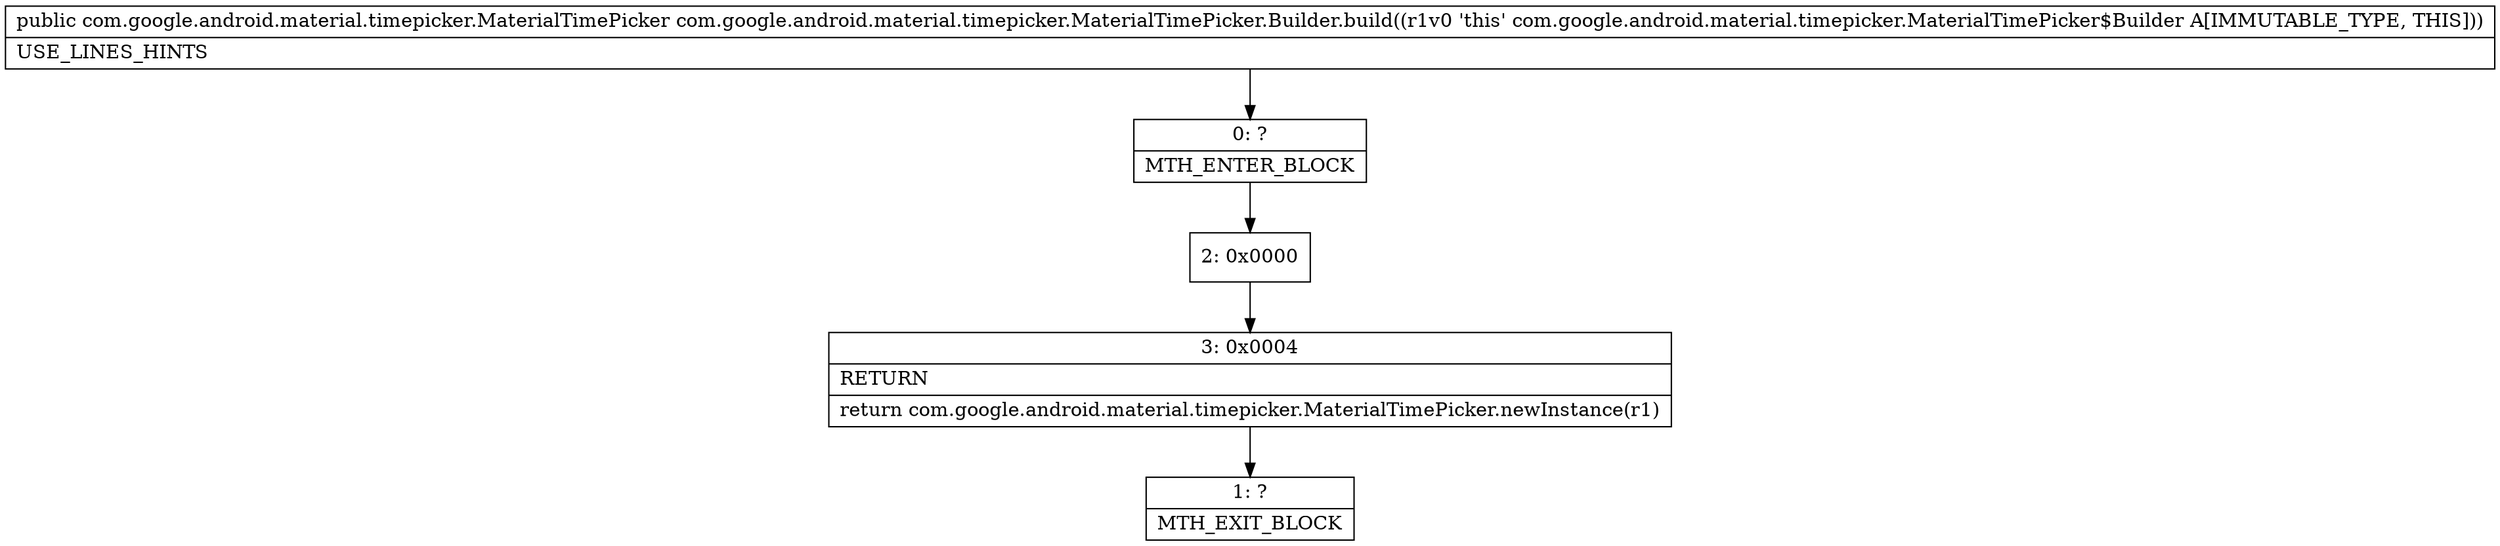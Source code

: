 digraph "CFG forcom.google.android.material.timepicker.MaterialTimePicker.Builder.build()Lcom\/google\/android\/material\/timepicker\/MaterialTimePicker;" {
Node_0 [shape=record,label="{0\:\ ?|MTH_ENTER_BLOCK\l}"];
Node_2 [shape=record,label="{2\:\ 0x0000}"];
Node_3 [shape=record,label="{3\:\ 0x0004|RETURN\l|return com.google.android.material.timepicker.MaterialTimePicker.newInstance(r1)\l}"];
Node_1 [shape=record,label="{1\:\ ?|MTH_EXIT_BLOCK\l}"];
MethodNode[shape=record,label="{public com.google.android.material.timepicker.MaterialTimePicker com.google.android.material.timepicker.MaterialTimePicker.Builder.build((r1v0 'this' com.google.android.material.timepicker.MaterialTimePicker$Builder A[IMMUTABLE_TYPE, THIS]))  | USE_LINES_HINTS\l}"];
MethodNode -> Node_0;Node_0 -> Node_2;
Node_2 -> Node_3;
Node_3 -> Node_1;
}

